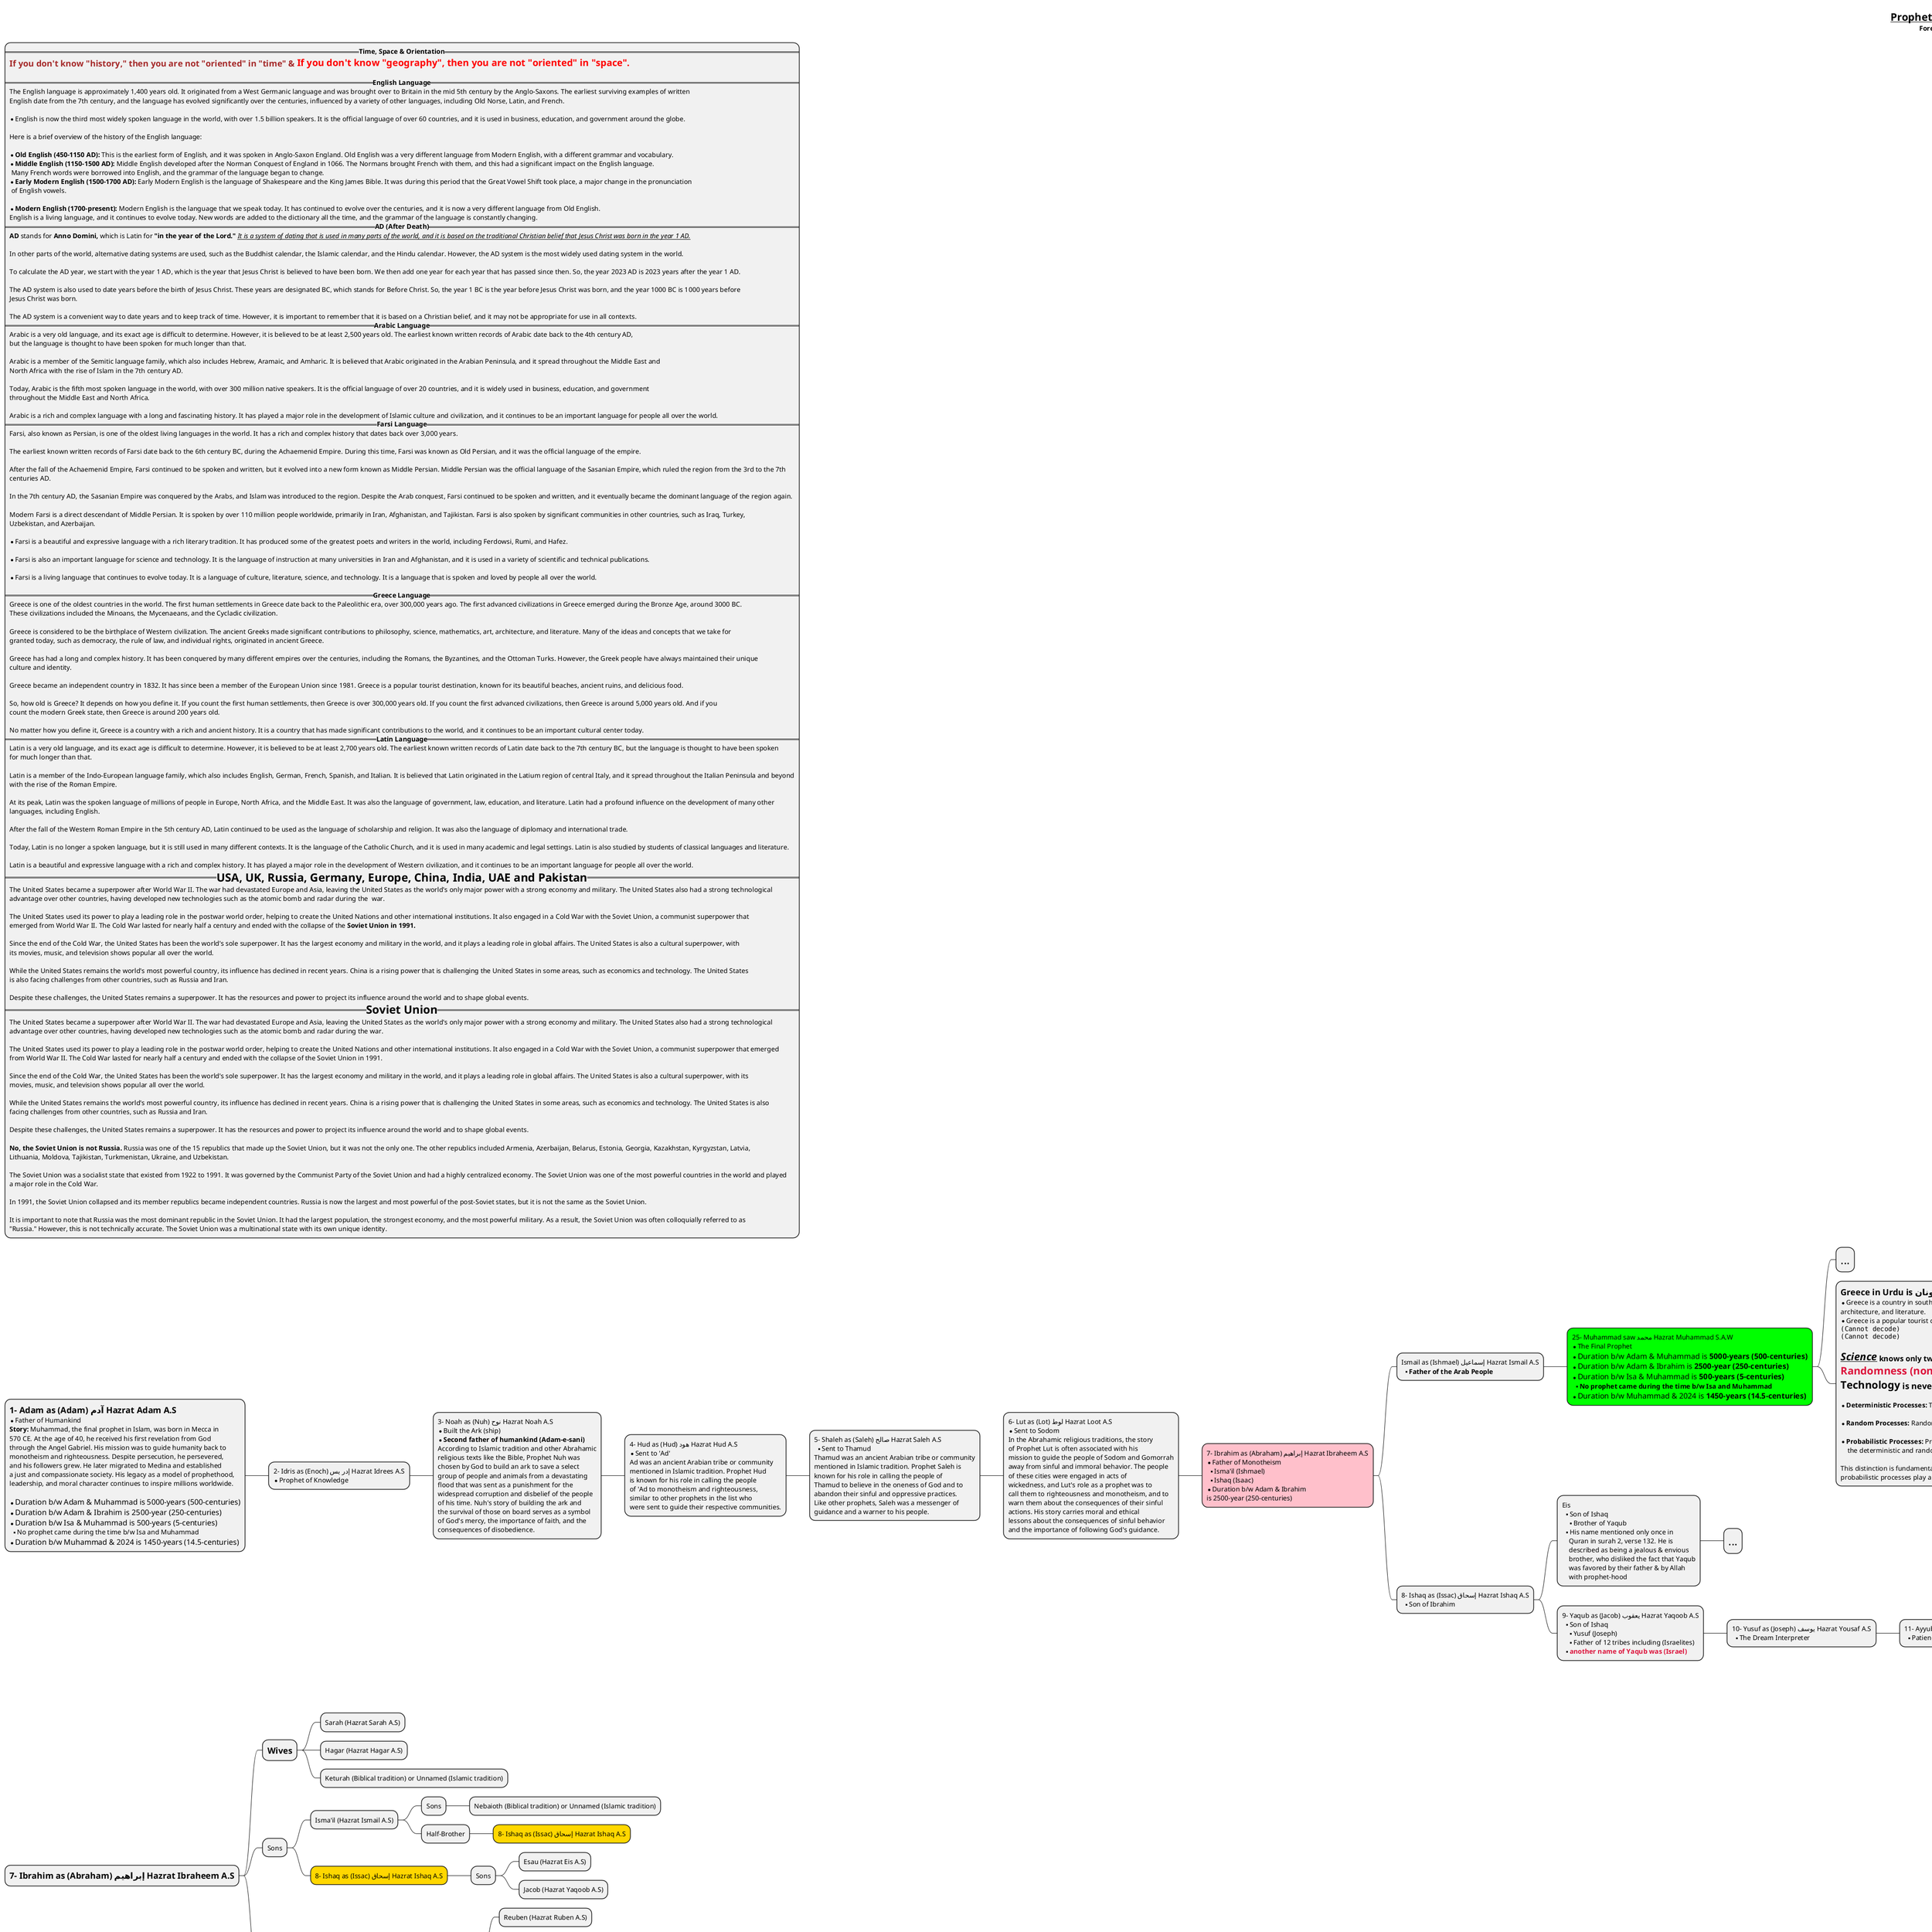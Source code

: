 @startmindmap
'!theme hacker

title = __Prophet Muhammad Family Tree__\nForefathers of Hazrat Muhammad

*:==**Time, Space & Orientation**==
== <color:brown>If you don't know "history," then you are not "oriented" in "time" & <color:red>If you don't know "geography", then you are not "oriented" in "space".

==**English Language**==
The English language is approximately 1,400 years old. It originated from a West Germanic language and was brought over to Britain in the mid 5th century by the Anglo-Saxons. The earliest surviving examples of written
English date from the 7th century, and the language has evolved significantly over the centuries, influenced by a variety of other languages, including Old Norse, Latin, and French.

* English is now the third most widely spoken language in the world, with over 1.5 billion speakers. It is the official language of over 60 countries, and it is used in business, education, and government around the globe.

Here is a brief overview of the history of the English language:

* **Old English (450-1150 AD):** This is the earliest form of English, and it was spoken in Anglo-Saxon England. Old English was a very different language from Modern English, with a different grammar and vocabulary.
* **Middle English (1150-1500 AD):** Middle English developed after the Norman Conquest of England in 1066. The Normans brought French with them, and this had a significant impact on the English language.
 Many French words were borrowed into English, and the grammar of the language began to change.
* **Early Modern English (1500-1700 AD):** Early Modern English is the language of Shakespeare and the King James Bible. It was during this period that the Great Vowel Shift took place, a major change in the pronunciation
 of English vowels.

* **Modern English (1700-present):** Modern English is the language that we speak today. It has continued to evolve over the centuries, and it is now a very different language from Old English.
English is a living language, and it continues to evolve today. New words are added to the dictionary all the time, and the grammar of the language is constantly changing.
==**AD (After Death)**==
**AD** stands for **Anno Domini,** which is Latin for **"in the year of the Lord."** //__It is a system of dating that is used in many parts of the world, and it is based on the traditional Christian belief that Jesus Christ was born in the year 1 AD.__//

In other parts of the world, alternative dating systems are used, such as the Buddhist calendar, the Islamic calendar, and the Hindu calendar. However, the AD system is the most widely used dating system in the world.

To calculate the AD year, we start with the year 1 AD, which is the year that Jesus Christ is believed to have been born. We then add one year for each year that has passed since then. So, the year 2023 AD is 2023 years after the year 1 AD.

The AD system is also used to date years before the birth of Jesus Christ. These years are designated BC, which stands for Before Christ. So, the year 1 BC is the year before Jesus Christ was born, and the year 1000 BC is 1000 years before
Jesus Christ was born.

The AD system is a convenient way to date years and to keep track of time. However, it is important to remember that it is based on a Christian belief, and it may not be appropriate for use in all contexts.
==**Arabic Language**==
Arabic is a very old language, and its exact age is difficult to determine. However, it is believed to be at least 2,500 years old. The earliest known written records of Arabic date back to the 4th century AD,
but the language is thought to have been spoken for much longer than that.

Arabic is a member of the Semitic language family, which also includes Hebrew, Aramaic, and Amharic. It is believed that Arabic originated in the Arabian Peninsula, and it spread throughout the Middle East and
North Africa with the rise of Islam in the 7th century AD.

Today, Arabic is the fifth most spoken language in the world, with over 300 million native speakers. It is the official language of over 20 countries, and it is widely used in business, education, and government
throughout the Middle East and North Africa.

Arabic is a rich and complex language with a long and fascinating history. It has played a major role in the development of Islamic culture and civilization, and it continues to be an important language for people all over the world.
==**Farsi Language**==
Farsi, also known as Persian, is one of the oldest living languages in the world. It has a rich and complex history that dates back over 3,000 years.

The earliest known written records of Farsi date back to the 6th century BC, during the Achaemenid Empire. During this time, Farsi was known as Old Persian, and it was the official language of the empire.

After the fall of the Achaemenid Empire, Farsi continued to be spoken and written, but it evolved into a new form known as Middle Persian. Middle Persian was the official language of the Sasanian Empire, which ruled the region from the 3rd to the 7th
centuries AD.

In the 7th century AD, the Sasanian Empire was conquered by the Arabs, and Islam was introduced to the region. Despite the Arab conquest, Farsi continued to be spoken and written, and it eventually became the dominant language of the region again.

Modern Farsi is a direct descendant of Middle Persian. It is spoken by over 110 million people worldwide, primarily in Iran, Afghanistan, and Tajikistan. Farsi is also spoken by significant communities in other countries, such as Iraq, Turkey,
Uzbekistan, and Azerbaijan.

* Farsi is a beautiful and expressive language with a rich literary tradition. It has produced some of the greatest poets and writers in the world, including Ferdowsi, Rumi, and Hafez.

* Farsi is also an important language for science and technology. It is the language of instruction at many universities in Iran and Afghanistan, and it is used in a variety of scientific and technical publications.

* Farsi is a living language that continues to evolve today. It is a language of culture, literature, science, and technology. It is a language that is spoken and loved by people all over the world.

==**Greece Language**==
Greece is one of the oldest countries in the world. The first human settlements in Greece date back to the Paleolithic era, over 300,000 years ago. The first advanced civilizations in Greece emerged during the Bronze Age, around 3000 BC.
These civilizations included the Minoans, the Mycenaeans, and the Cycladic civilization.

Greece is considered to be the birthplace of Western civilization. The ancient Greeks made significant contributions to philosophy, science, mathematics, art, architecture, and literature. Many of the ideas and concepts that we take for
granted today, such as democracy, the rule of law, and individual rights, originated in ancient Greece.

Greece has had a long and complex history. It has been conquered by many different empires over the centuries, including the Romans, the Byzantines, and the Ottoman Turks. However, the Greek people have always maintained their unique
culture and identity.

Greece became an independent country in 1832. It has since been a member of the European Union since 1981. Greece is a popular tourist destination, known for its beautiful beaches, ancient ruins, and delicious food.

So, how old is Greece? It depends on how you define it. If you count the first human settlements, then Greece is over 300,000 years old. If you count the first advanced civilizations, then Greece is around 5,000 years old. And if you
count the modern Greek state, then Greece is around 200 years old.

No matter how you define it, Greece is a country with a rich and ancient history. It is a country that has made significant contributions to the world, and it continues to be an important cultural center today.
==**Latin Language**==
Latin is a very old language, and its exact age is difficult to determine. However, it is believed to be at least 2,700 years old. The earliest known written records of Latin date back to the 7th century BC, but the language is thought to have been spoken
for much longer than that.

Latin is a member of the Indo-European language family, which also includes English, German, French, Spanish, and Italian. It is believed that Latin originated in the Latium region of central Italy, and it spread throughout the Italian Peninsula and beyond
with the rise of the Roman Empire.

At its peak, Latin was the spoken language of millions of people in Europe, North Africa, and the Middle East. It was also the language of government, law, education, and literature. Latin had a profound influence on the development of many other
languages, including English.

After the fall of the Western Roman Empire in the 5th century AD, Latin continued to be used as the language of scholarship and religion. It was also the language of diplomacy and international trade.

Today, Latin is no longer a spoken language, but it is still used in many different contexts. It is the language of the Catholic Church, and it is used in many academic and legal settings. Latin is also studied by students of classical languages and literature.

Latin is a beautiful and expressive language with a rich and complex history. It has played a major role in the development of Western civilization, and it continues to be an important language for people all over the world.
==**<size:24>USA, UK, Russia, Germany, Europe, China, India, UAE and Pakistan**==
The United States became a superpower after World War II. The war had devastated Europe and Asia, leaving the United States as the world's only major power with a strong economy and military. The United States also had a strong technological
advantage over other countries, having developed new technologies such as the atomic bomb and radar during the  war.

The United States used its power to play a leading role in the postwar world order, helping to create the United Nations and other international institutions. It also engaged in a Cold War with the Soviet Union, a communist superpower that
emerged from World War II. The Cold War lasted for nearly half a century and ended with the collapse of the **Soviet Union in 1991.**

Since the end of the Cold War, the United States has been the world's sole superpower. It has the largest economy and military in the world, and it plays a leading role in global affairs. The United States is also a cultural superpower, with
its movies, music, and television shows popular all over the world.

While the United States remains the world's most powerful country, its influence has declined in recent years. China is a rising power that is challenging the United States in some areas, such as economics and technology. The United States
is also facing challenges from other countries, such as Russia and Iran.

Despite these challenges, the United States remains a superpower. It has the resources and power to project its influence around the world and to shape global events.
==<size:24>**Soviet Union**==
The United States became a superpower after World War II. The war had devastated Europe and Asia, leaving the United States as the world's only major power with a strong economy and military. The United States also had a strong technological
advantage over other countries, having developed new technologies such as the atomic bomb and radar during the war.

The United States used its power to play a leading role in the postwar world order, helping to create the United Nations and other international institutions. It also engaged in a Cold War with the Soviet Union, a communist superpower that emerged
from World War II. The Cold War lasted for nearly half a century and ended with the collapse of the Soviet Union in 1991.

Since the end of the Cold War, the United States has been the world's sole superpower. It has the largest economy and military in the world, and it plays a leading role in global affairs. The United States is also a cultural superpower, with its
movies, music, and television shows popular all over the world.

While the United States remains the world's most powerful country, its influence has declined in recent years. China is a rising power that is challenging the United States in some areas, such as economics and technology. The United States is also
facing challenges from other countries, such as Russia and Iran.

Despite these challenges, the United States remains a superpower. It has the resources and power to project its influence around the world and to shape global events.

**No, the Soviet Union is not Russia.** Russia was one of the 15 republics that made up the Soviet Union, but it was not the only one. The other republics included Armenia, Azerbaijan, Belarus, Estonia, Georgia, Kazakhstan, Kyrgyzstan, Latvia,
Lithuania, Moldova, Tajikistan, Turkmenistan, Ukraine, and Uzbekistan.

The Soviet Union was a socialist state that existed from 1922 to 1991. It was governed by the Communist Party of the Soviet Union and had a highly centralized economy. The Soviet Union was one of the most powerful countries in the world and played
a major role in the Cold War.

In 1991, the Soviet Union collapsed and its member republics became independent countries. Russia is now the largest and most powerful of the post-Soviet states, but it is not the same as the Soviet Union.

It is important to note that Russia was the most dominant republic in the Soviet Union. It had the largest population, the strongest economy, and the most powerful military. As a result, the Soviet Union was often colloquially referred to as
"Russia." However, this is not technically accurate. The Soviet Union was a multinational state with its own unique identity.;

*:=1- Adam as (Adam) آدم Hazrat Adam A.S
* Father of Humankind
**Story:** Muhammad, the final prophet in Islam, was born in Mecca in
570 CE. At the age of 40, he received his first revelation from God
through the Angel Gabriel. His mission was to guide humanity back to
monotheism and righteousness. Despite persecution, he persevered,
and his followers grew. He later migrated to Medina and established
a just and compassionate society. His legacy as a model of prophethood,
leadership, and moral character continues to inspire millions worldwide.

* <size:16>Duration b/w Adam & Muhammad is 5000-years (500-centuries)
* <size:16>Duration b/w Adam & Ibrahim is 2500-year (250-centuries)
* <size:16>Duration b/w Isa & Muhammad is 500-years (5-centuries)
** No prophet came during the time b/w Isa and Muhammad
* <size:16>Duration b/w Muhammad & 2024 is 1450-years (14.5-centuries);

** 2- Idris as (Enoch) إدر يس Hazrat Idrees A.S\n* Prophet of Knowledge

***:3- Noah as (Nuh) نوح Hazrat Noah A.S
* Built the Ark (ship)
* **Second father of humankind (Adam-e-sani)**
According to Islamic tradition and other Abrahamic
religious texts like the Bible, Prophet Nuh was
chosen by God to build an ark to save a select
group of people and animals from a devastating
flood that was sent as a punishment for the
widespread corruption and disbelief of the people
of his time. Nuh's story of building the ark and
the survival of those on board serves as a symbol
of God's mercy, the importance of faith, and the
consequences of disobedience.;

****:4- Hud as (Hud) هود Hazrat Hud A.S
* Sent to 'Ad'
Ad was an ancient Arabian tribe or community
mentioned in Islamic tradition. Prophet Hud
is known for his role in calling the people
of 'Ad to monotheism and righteousness,
similar to other prophets in the list who
were sent to guide their respective communities.;

*****:5- Shaleh as (Saleh) صالح Hazrat Saleh A.S
** Sent to Thamud
Thamud was an ancient Arabian tribe or community
mentioned in Islamic tradition. Prophet Saleh is
known for his role in calling the people of
Thamud to believe in the oneness of God and to
abandon their sinful and oppressive practices.
Like other prophets, Saleh was a messenger of
guidance and a warner to his people.;

******:6- Lut as (Lot) لوط Hazrat Loot A.S
* Sent to Sodom
In the Abrahamic religious traditions, the story
of Prophet Lut is often associated with his
mission to guide the people of Sodom and Gomorrah
away from sinful and immoral behavior. The people
of these cities were engaged in acts of
wickedness, and Lut's role as a prophet was to
call them to righteousness and monotheism, and to
warn them about the consequences of their sinful
actions. His story carries moral and ethical
lessons about the consequences of sinful behavior
and the importance of following God's guidance.;

*******[#pink]:7- Ibrahim as (Abraham) إبراهيم Hazrat Ibraheem A.S
* Father of Monotheism
** Isma'il (Ishmael)
** Ishaq (Isaac)
* Duration b/w Adam & Ibrahim
is 2500-year (250-centuries);

********:Ismail as (Ishmael) إسماعيل Hazrat Ismail A.S
** **Father of the Arab People**;


*********[#lime]:25- Muhammad saw محمد Hazrat Muhammad S.A.W
* The Final Prophet
* <size:16>Duration b/w Adam & Muhammad is **5000-years (500-centuries)**
* <size:16>Duration b/w Adam & Ibrahim is **2500-year (250-centuries)**
* <size:16>Duration b/w Isa & Muhammad is **500-years (5-centuries)**
** **No prophet came during the time b/w Isa and Muhammad**
* <size:16>Duration b/w Muhammad & 2024 is **1450-years (14.5-centuries)**;
********** <size:24>...

**********:=Greece in Urdu is یونان (Yunani).
* Greece is a country in southeastern Europe. It is known for its beautiful beaches, ancient ruins, and delicious food. Greece is also the birthplace of Western civilization, and it has made significant contributions to **philosophy, science, mathematics, art,**
architecture, and literature.
* Greece is a popular tourist destination, and it is a great place to learn about history and culture.
<img:images/img_6.png>
<img:images/img_9.png>

== //__**Science**__// knows only two kinds of processes in nature <color:lime>deterministic</color> and <color:crimson>random (non-deterministic) processes</color> and __combination of these two results in <color:brown>**probabilistic processes**__.
= <color:crimson>Randomness (non-determinism) and probability</color> are not freedom. They mean I can't predict your actions with 100% accuracy because there's randomness.
= **Technology** is never <color:red>deterministic.</color> You can't build paradise or hell with these technologies. Because they don't have just one type of usage.

* **Deterministic Processes:** These are processes in which the outcomes are entirely determined by initial conditions and governing laws or equations. There is no inherent randomness or uncertainty in deterministic processes.

* **Random Processes:** Random processes are those in which outcomes involve an element of randomness or unpredictability. The behavior of such processes cannot be precisely predicted; instead, it follows probability distributions.

* **Probabilistic Processes:** Probabilistic processes, as you mentioned, result from a combination of deterministic and random elements. In these processes, outcomes are described using probabilities, which reflect both
    the deterministic and random aspects of the system.

This distinction is fundamental in various scientific fields, helping researchers understand and model the behavior of natural phenomena. Deterministic processes are common in classical physics, while random or
probabilistic processes play a significant role in quantum mechanics, statistical physics, and various other branches of science.;



********:8- Ishaq as (Issac) إسحاق Hazrat Ishaq A.S
** Son of Ibrahim;

*********:Eis
** Son of Ishaq
*** Brother of Yaqub
** His name mentioned only once in
    Quran in surah 2, verse 132. He is
    described as being a jealous & envious
    brother, who disliked the fact that Yaqub
    was favored by their father & by Allah
    with prophet-hood;
********** <size:24>...

*********:9- Yaqub as (Jacob) يعقوب Hazrat Yaqoob A.S
** Son of Ishaq
*** Yusuf (Joseph)
*** Father of 12 tribes including (Israelites)
** <color:crimson>**another name of Yaqub was (Israel)**;

**********:10- Yusuf as (Joseph) يوسف Hazrat Yousaf A.S
** The Dream Interpreter;

***********:11- Ayyub as (Job) أيوب Hazrat Ayub A.S
** Patience in Suffering;

************:12- Shu’aib as (Jethro) شعيب Hazrat Shoaib A.S
** Sent to Midian;

*************:13- Dzulkifli as (Ezekiel) ذو الكفل Hazrat Zulkifal A.S
** Identity is unclear;

**************[#yellow]:14- Musa as (Moses) موسى Hazrat Musa A.S
** Led the Exodus;

***************[#yellow]:16- Dawud as (David) داود Hazrat Daood A.S
** The Psalmist;

****************:17- Sulaiman as (Soloman) سليمان Hazrat Suleman A.S
** Wise and Powerful;

*****************:18- Ayyub (Job)
** Patience in Suffering;

****************** 1- Ilyas as (Elijah) إلياس Hazrat Illyas A.S

****************** 2- Alyas’a as (Elisha) اليسع

******************:19- Yunus as (Jonah) يونس Hazrat Younas A.S
** Swallowed by a Whale;

*******************[#gold]:19-  Zakaria as (Zachariah) زكريا Hazrat Zakria A.S
** Father of Yahya (John the Baptist);

********************[#gold]:20- Yahya as (John the Baptist) يحيى Hazrat Yahya A.S Yahya
** **Announced the Coming of Isa**;

*********************[#yellow]:**24- Isa as (Jesus) عيسى Hazrat Essa AS**
** Born of the Virgin Mary
*** Maryam (Mary);

********************** =In Year 1922\n<img:images/img.png>
*********************** =In year 2024\n<img:images/img_1.png>;
*********************** =In year 2024\n<img:images/img_5.png>;

**************[#gold]:15- Harun as (Aaron)هارون Hazrat Haroon A.S
** Brother of **Musa**;




* =7- Ibrahim as (Abraham) إبراهيم Hazrat Ibraheem A.S
** =Wives
*** Sarah (Hazrat Sarah A.S)
*** Hagar (Hazrat Hagar A.S)
*** Keturah (Biblical tradition) or Unnamed (Islamic tradition)
** Sons
*** Isma'il (Hazrat Ismail A.S)
**** Sons
***** Nebaioth (Biblical tradition) or Unnamed (Islamic tradition)
**** Half-Brother
*****[#gold] 8- Ishaq as (Issac) إسحاق Hazrat Ishaq A.S
***[#gold] 8- Ishaq as (Issac) إسحاق Hazrat Ishaq A.S
**** Sons
***** Esau (Hazrat Eis A.S)
***** Jacob (Hazrat Yaqoob A.S)
** Grandsons
***[#gold] 9- Yaqub as (Jacob) يعقوب Hazrat Yaqoob A.S
**** Reuben (Hazrat Ruben A.S)
****[#gold] 17- Sulaiman as (Soloman) سليمان Hazrat Suleman A.S
**** Levi (Hazrat Levi A.S)
**** Judah (Hazrat Judah A.S)
**** ... (Other sons of Jacob)
*** Esau's Sons
**** ... (Sons of Esau)
*** Isma'il's Sons
**** ... (Sons of Isma'il)






* 8- Ishaq as (Issac) إسحاق Hazrat Ishaq A.S
** =Wife-1
***[#yellow] =Rebekah (Biblical tradition) or Unnamed (Islamic tradition)
*** ===Sons
**** Esau (Hazrat Eis A.S) or Unnamed (Islamic tradition)
****[#gold] 9- Yaqub as (Jacob) يعقوب Hazrat Yaqoob A.S
*** Daughter
**** Unnamed Daughter
** =Wife-2
** Father
***[#gold] 7- Ibrahim as (Abraham) إبراهيم Hazrat Ibraheem A.S
** Half-Brothers
*** Isma'il (Hazrat Ismail A.S)
**** Jews said he is half-brother because he was from a maid-servant.
**** Muslims said he is brother because Hazrat Ishaq married the her.
** Grandson
***[#gold] 10- Yusuf as (Joseph) يوسف Hazrat Yousaf A.S
**** Sons
***** Ephraim (Hazrat Ephraim A.S)
***** Manasseh (Hazrat Manasseh A.S)


*:=9- Yaqub as (Jacob) يعقوب Hazrat Yaqoob A.S
The brother of Hazrat Yaqub is Hazrat Eis.

Hazrat Yaqub, also known as Israel, is a prophet in Islam, Christianity, and Judaism.
He is the son of Hazrat Ishaq and Hazrat Rebekah, and the grandson of Hazrat Ibrahim
and Hazrat Sarah. He is also the father of twelve tribes, including the Israelites.

Hazrat Eis is mentioned in the Quran only once, in Surah 2 verse 132. He is described
as being a jealous and envious brother, who disliked the fact that Yaqub was favored
by their father and by Allah (SWT) with prophethood.

Some scholars believe that Hazrat Eis is the same person as Esau in the Bible.
However, others believe that they are two different people.

Regardless of whether or not they are the same person, Hazrat Eis and Hazrat Yaqub
represent the two sides of human nature: the good and the bad. Hazrat Yaqub
represents the good, while Hazrat Eis represents the bad. Their story is a
reminder that we all have the potential for both good and evil, and that it
is up to us to choose which side we will follow.;
** Leah (Wife)
*** Reuben **(Son)**
*** Simeon **(Son)**
*** Levi **(Son)**
*** Judah **(Son)**
*** Issachar **(Son)**
*** Zebulun **(Son)**
*** Dinah (Daughter)
**[#gold] ==Rachel (Wife)
***[#gold] 10- Yusuf as (Joseph) يوسف Hazrat Yousaf A.S **(Son)**
*** Benjamin **(Son)**
** Bilhah (Maidservant)
*** Dan **(Son)**
*** Naphtali **(Son)**
** Zilpah (Maidservant)
*** Gad **(Son)**
*** Asher **(Son)**


* =16- Dawud as (David) داود Hazrat Daood A.S
** Sons
***[#gold] 17- Sulaiman as (Soloman) سليمان Hazrat Suleman A.S
** Wives
*** Unnamed Wife 1
*** Unnamed Wife 2
** Other Family Members
*** =Jesse (Father)
*** Brothers
**** Eliab
**** Abinadab
**** Shammah
**** Nethanel
**** Raddai
**** Ozem
**[#gold] Uriah (Father of Bathsheba)
*** ==Bathsheba (Wife of Dawud)
****[#gold] 17- Sulaiman as (Soloman) سليمان Hazrat Suleman A.S (Son, from Bathsheba)
*** Other Children
** Unnamed Daughter


* <img:images/img_2.png>
** <img:images/img_3.png>
*** <img:images/img_5.png>



*:=Adam
* Father of HumanKind
**Story:** Adam, the first human and prophet in Abrahamic traditions,
was created by God and placed in the Garden of Eden. He and his
wife, Hawwa (Eve), were given free will but forbidden to eat from
one specific tree. They succumbed to temptation and were expelled
from Paradise but repented and received God's forgiveness.
Adam's story illustrates the concepts of free will, sin,
repentance, and divine mercy.

* <size:16>Duration b/w Adam & Muhammad is **5000-years (500-centuries)**
* <size:16>Duration b/w Adam & Ibrahim is **2500-year (250-centuries)**
* <size:16>Duration b/w Isa & Muhammad is **500-years (5-centuries)**
** **No prophet came during the time b/w Isa and Muhammad**
* <size:16>Duration b/w Muhammad & 2024 is **1450-years (14.5-centuries)**;

**:=The differences between Nabi and Rasul;
1. A **Rasul** was a messenger of Allah who was given a **new Shariat (codes of law) from Him.** And a Nabi was also the messenger of Allah, but he was not given
any new Shariat and followed the shariat of earlier Rasul. “Every messenger is a Prophet [Nabi], but not every Prophet is a Rasul . All Rasuls were Nabi
but all Nabis were not Rasuls.

2. A **Prophet** is always a Nabi by birth, but a Prophet become Rasul when he officially receives the post and declares it. For example, our Prophet Muhammad
 Sallallahu Alaihi wasallam was Nabi by birth, but became Rasul when he officially got and delivered the message of Risalat at the age of 40.

3. The Rasul receives the message from Allah in many different manners such as, vision during sleep, direct communication with angels when he is awake.
i.e, he can see and speak to the angels during communication of Divine message. But the Nabi differs from the Rasul in that he does not see the angels
when awake but sees during sleep.

4. **The Rasul is higher in rank than a Nabi.**

The Prophet Muhammad was the final and greatest of them. below are the names of 25 Prophets mentioned in the Qur’an in Arabic and English.;


**:==Hazrat Ibrahim (Abraham)
* Had 2 sons
* Both were born when
  he was 80- years old
* Father of Monotheism

**Story:** Ibrahim, or Abraham in Abrahamic traditions, is a
revered prophet known for his unwavering faith in God. He
was chosen by God to spread monotheism and lead his people
away from idol worship. Ibrahim's journey includes surviving
a fiery ordeal and the willingness to sacrifice his son,
Isma'il (Ishmael), as an act of obedience to God's command.
His story serves as a testament to faith, submission, and
God's covenant with his righteous followers.;

***[#pink]:==Hazrat Ishaq or Isaac //**__(Israeli)__**//
* **Israeli:** are both christan & jews;
****[#yellow]:==Hazrat Musa (Moses)
* Prophet & Rasool
* Followers are called **(Israeli)**
* **Book-1:** Tourat
* **Story:** Musa, known as Moses in Abrahamic traditions,
    was a prophet sent by God to free the Israelites from
    Pharaoh's tyranny in ancient Egypt. His journey began when
    he was placed in a basket and found by Pharaoh's wife.
    Musa grew up in the palace, but upon discovering his true
    heritage, he led his people through numerous trials,
    including the parting of the Red Sea. His story is one
    of faith, courage, and divine intervention, culminating
    in the delivery of the Ten Commandments on Mount Sinai.
* Led to the exodus
** In Urdu, the word "exodus" can be translated as "ہجرت" or "Hijrat"
    in Roman Urdu script. It refers to a journey by a large group of
    people to escape from a hostile environment or any significant
    migration, often associated with the departure of the Israelites from
    Egypt under the leadership of Moses, an event known as "the Exodus"
    in history

**Plato and Aristotle,** two ancient **Greek philosophers,** existed after
the time of Musa (Moses) as described in religious texts. Musa is a
figure from the Abrahamic tradition and is believed to have lived around
the **13th century BCE**. In contrast, **Plato (c. 428/427–348/347 BCE)** &
**Aristotle (384–322 BCE)** were prominent figures in ancient Greek
philosophy, and their lives and contributions occurred several centuries
after the time of Musa.;

*****[#yellow]:==Hazrat Dawud (David)
* Prophet & Rasool
* Followers are called **(Israeli)**
* **Book-2:** Zaboor
**Story:**David, a prophet and king in Abrahamic tradition, was chosen
by God for his righteousness and musical talent. He became a symbol of
faith and courage when he defeated the giant Goliath with a single
stone. David's rule brought peace and justice, and he is known for
composing the Psalms. Despite his flaws, his repentance and humility
led to God's continued favor. His story teaches that faith, courage,
and repentance can overcome adversity and gain God's grace.

* **The Psalmist:** is a composer or writer, particularly
    associated with the creation of biblical psalms, and the
    Book of Psalms contains many of these religious
    compositions. King David (Dauod) is one of the prominent
    figures associated with the authorship of some of
    these psalms.;

******[#yellow]:==Hazrat Isa
* Prophet & Rasool
* Followers are called **(Israeli)**
* **Book-3:** Injeel or Bible
* Born of the virgin Mary
** Maryam (Mary)
* **Hanged by Jews**

* **AC:** After Christanity (Time after Isa birth)
* **BC:** Before Christanity (Time before Isa birth)

**Story:** Isa, known as Jesus in Christianity, is a revered prophet in
    Islam. His story begins with the miraculous birth to the Virgin Mary.
    He performed numerous miracles, including healing the sick and raising
    the dead. Despite opposition from some religious leaders, his message
    of love, compassion, and monotheism prevailed. Isa's life is a
    testament to God's power and His message of love and salvation.

**Plato and Aristotle** also existed before the time traditionally
associated with Isa (Jesus in Christianity). Isa is believed to have
been born around the **1st century CE**, while Plato and Aristotle lived
much earlier in **ancient Greece.** **Plato was born around 428/427 BCE**,
and **Aristotle was his student, born in 384 BCE.** Their philosophical
contributions predate the time of Isa by several centuries.;


***[#gold] ==Ismail as (Ishmael) إسماعيل Hazrat Ismail A.S
****[#lime]:==Muhammad saw محمد Hazrat Muhammad S.A.W
* Prophet & Rasool
* Followers are called **(Muhammadi)**
* **Book-4:** Quran Majeed
* The Final Prophet
* <size:16>Duration b/w Adam & Muhammad is **5000-years (500-centuries)**
* <size:16>Duration b/w Adam & Ibrahim is **2500-year (250-centuries)**
* <size:16>Duration b/w Isa & Muhammad is **500-years (5-centuries)**
** **No prophet came during the time b/w Isa and Muhammad**
* <size:16>Duration b/w Muhammad & 2024 is **1450-years (14.5-centuries)**;




* Forefathers of Hazrat Muhammad
** Banu Hashim Clan
*** Hashim
**** Abd al-Muttalib **(Grandfather)**
***** Abdulah **(Father)**
****** Prophet Muhammad (Peace Be Upon Him)

** Quraysh Tribe
*** Abd Manaf
**** **Hashim (as mentioned above)**
*** Abd Shams
*** Abd al-Dar
*** Abd Manaf (as mentioned above)

** Important Figures
*** Abdul-Muttalib **(Grandfather)**
*** Abdullah **(Father)**
*** Amina **(Mother)**
*** Abdul-Muttalib **(Paternal Grandfather)**
*** Abdul-Muttalib **(Maternal Grandfather)**


@endmindmap



